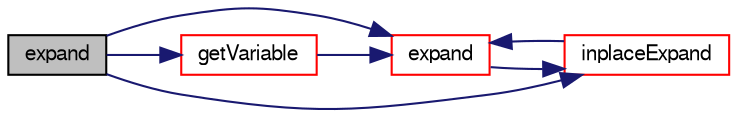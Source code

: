 digraph "expand"
{
  bgcolor="transparent";
  edge [fontname="FreeSans",fontsize="10",labelfontname="FreeSans",labelfontsize="10"];
  node [fontname="FreeSans",fontsize="10",shape=record];
  rankdir="LR";
  Node693 [label="expand",height=0.2,width=0.4,color="black", fillcolor="grey75", style="filled", fontcolor="black"];
  Node693 -> Node694 [color="midnightblue",fontsize="10",style="solid",fontname="FreeSans"];
  Node694 [label="expand",height=0.2,width=0.4,color="red",URL="$a21166.html#ad71b2438d1f3e1e22ecf86c379cb6c29",tooltip="Expand occurences of variables according to the mapping. "];
  Node694 -> Node695 [color="midnightblue",fontsize="10",style="solid",fontname="FreeSans"];
  Node695 [label="inplaceExpand",height=0.2,width=0.4,color="red",URL="$a21166.html#adf940b7b0788929e0e11ea44e7f9c1bb",tooltip="Inplace expand occurences of variables according to the mapping. "];
  Node695 -> Node694 [color="midnightblue",fontsize="10",style="solid",fontname="FreeSans"];
  Node693 -> Node698 [color="midnightblue",fontsize="10",style="solid",fontname="FreeSans"];
  Node698 [label="getVariable",height=0.2,width=0.4,color="red",URL="$a21166.html#a0b683838814d3a93044a72f190d693ed",tooltip="Get dictionary or (optionally) environment variable. "];
  Node698 -> Node694 [color="midnightblue",fontsize="10",style="solid",fontname="FreeSans"];
  Node693 -> Node695 [color="midnightblue",fontsize="10",style="solid",fontname="FreeSans"];
}
